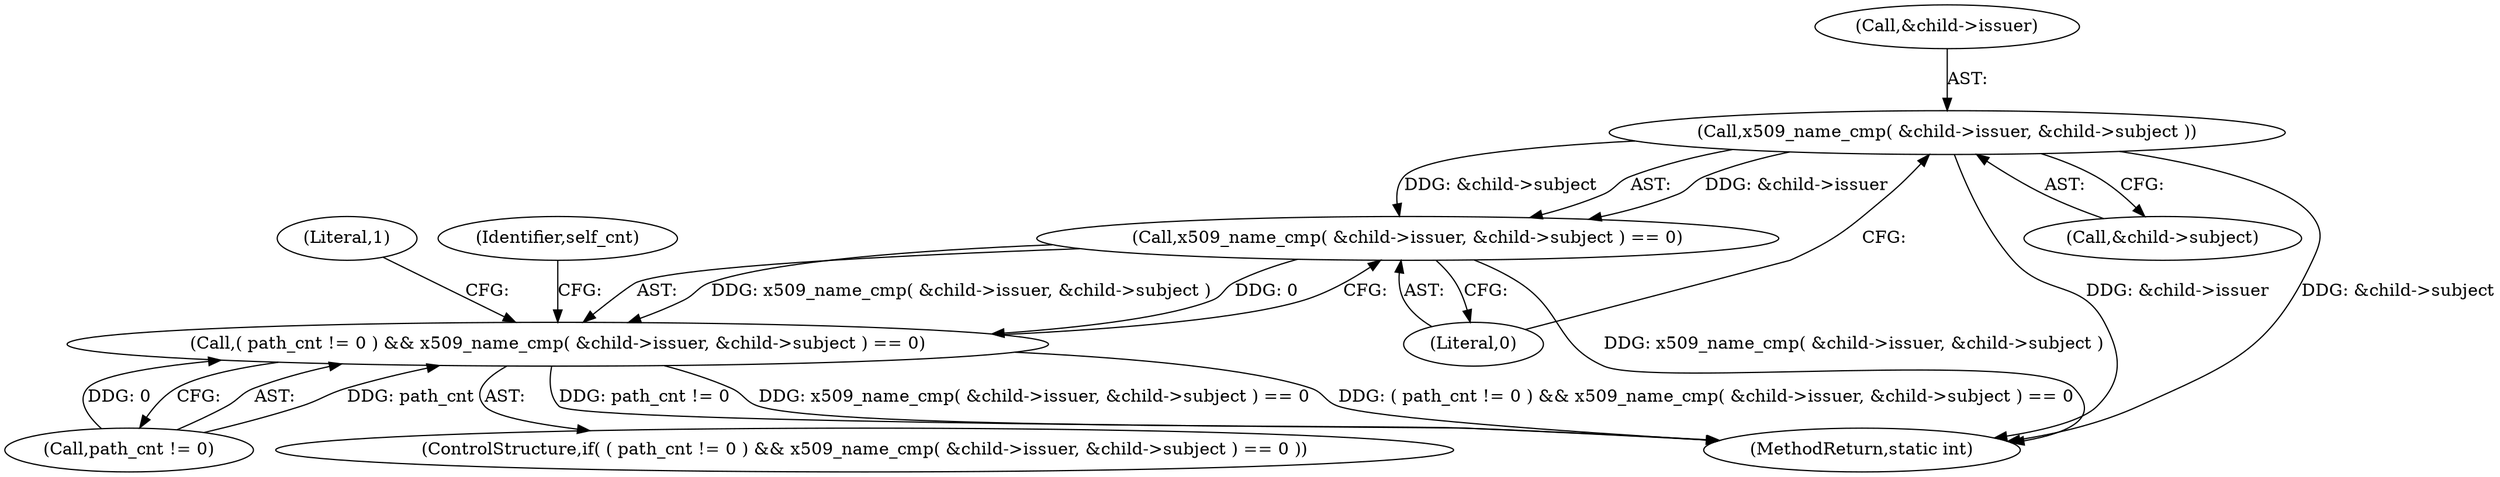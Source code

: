 digraph "0_mbedtls_31458a18788b0cf0b722acda9bb2f2fe13a3fb32_1@pointer" {
"1000136" [label="(Call,x509_name_cmp( &child->issuer, &child->subject ))"];
"1000135" [label="(Call,x509_name_cmp( &child->issuer, &child->subject ) == 0)"];
"1000131" [label="(Call,( path_cnt != 0 ) && x509_name_cmp( &child->issuer, &child->subject ) == 0)"];
"1000458" [label="(MethodReturn,static int)"];
"1000141" [label="(Call,&child->subject)"];
"1000131" [label="(Call,( path_cnt != 0 ) && x509_name_cmp( &child->issuer, &child->subject ) == 0)"];
"1000132" [label="(Call,path_cnt != 0)"];
"1000145" [label="(Literal,0)"];
"1000130" [label="(ControlStructure,if( ( path_cnt != 0 ) && x509_name_cmp( &child->issuer, &child->subject ) == 0 ))"];
"1000151" [label="(Literal,1)"];
"1000136" [label="(Call,x509_name_cmp( &child->issuer, &child->subject ))"];
"1000135" [label="(Call,x509_name_cmp( &child->issuer, &child->subject ) == 0)"];
"1000147" [label="(Identifier,self_cnt)"];
"1000137" [label="(Call,&child->issuer)"];
"1000136" -> "1000135"  [label="AST: "];
"1000136" -> "1000141"  [label="CFG: "];
"1000137" -> "1000136"  [label="AST: "];
"1000141" -> "1000136"  [label="AST: "];
"1000145" -> "1000136"  [label="CFG: "];
"1000136" -> "1000458"  [label="DDG: &child->subject"];
"1000136" -> "1000458"  [label="DDG: &child->issuer"];
"1000136" -> "1000135"  [label="DDG: &child->issuer"];
"1000136" -> "1000135"  [label="DDG: &child->subject"];
"1000135" -> "1000131"  [label="AST: "];
"1000135" -> "1000145"  [label="CFG: "];
"1000145" -> "1000135"  [label="AST: "];
"1000131" -> "1000135"  [label="CFG: "];
"1000135" -> "1000458"  [label="DDG: x509_name_cmp( &child->issuer, &child->subject )"];
"1000135" -> "1000131"  [label="DDG: x509_name_cmp( &child->issuer, &child->subject )"];
"1000135" -> "1000131"  [label="DDG: 0"];
"1000131" -> "1000130"  [label="AST: "];
"1000131" -> "1000132"  [label="CFG: "];
"1000132" -> "1000131"  [label="AST: "];
"1000147" -> "1000131"  [label="CFG: "];
"1000151" -> "1000131"  [label="CFG: "];
"1000131" -> "1000458"  [label="DDG: path_cnt != 0"];
"1000131" -> "1000458"  [label="DDG: x509_name_cmp( &child->issuer, &child->subject ) == 0"];
"1000131" -> "1000458"  [label="DDG: ( path_cnt != 0 ) && x509_name_cmp( &child->issuer, &child->subject ) == 0"];
"1000132" -> "1000131"  [label="DDG: path_cnt"];
"1000132" -> "1000131"  [label="DDG: 0"];
}
